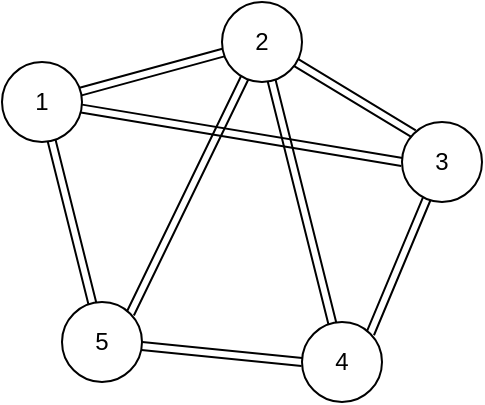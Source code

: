<mxfile version="14.6.13" type="github">
  <diagram id="hP3M8UQwhH67DL2NZuK3" name="Page-1">
    <mxGraphModel dx="1360" dy="802" grid="1" gridSize="10" guides="1" tooltips="1" connect="1" arrows="1" fold="1" page="1" pageScale="1" pageWidth="827" pageHeight="1169" math="0" shadow="0">
      <root>
        <mxCell id="0" />
        <mxCell id="1" parent="0" />
        <mxCell id="kVSxuEm7p_0hjjXKqfVs-6" style="edgeStyle=none;rounded=0;orthogonalLoop=1;jettySize=auto;html=1;shape=link;" edge="1" parent="1" source="kVSxuEm7p_0hjjXKqfVs-1" target="kVSxuEm7p_0hjjXKqfVs-2">
          <mxGeometry relative="1" as="geometry" />
        </mxCell>
        <mxCell id="kVSxuEm7p_0hjjXKqfVs-8" style="edgeStyle=none;shape=link;rounded=0;orthogonalLoop=1;jettySize=auto;html=1;" edge="1" parent="1" source="kVSxuEm7p_0hjjXKqfVs-1" target="kVSxuEm7p_0hjjXKqfVs-5">
          <mxGeometry relative="1" as="geometry" />
        </mxCell>
        <mxCell id="kVSxuEm7p_0hjjXKqfVs-13" style="edgeStyle=none;shape=link;rounded=0;orthogonalLoop=1;jettySize=auto;html=1;entryX=0;entryY=0.5;entryDx=0;entryDy=0;" edge="1" parent="1" source="kVSxuEm7p_0hjjXKqfVs-1" target="kVSxuEm7p_0hjjXKqfVs-3">
          <mxGeometry relative="1" as="geometry" />
        </mxCell>
        <mxCell id="kVSxuEm7p_0hjjXKqfVs-1" value="1" style="ellipse;whiteSpace=wrap;html=1;aspect=fixed;" vertex="1" parent="1">
          <mxGeometry x="160" y="290" width="40" height="40" as="geometry" />
        </mxCell>
        <mxCell id="kVSxuEm7p_0hjjXKqfVs-7" style="edgeStyle=none;shape=link;rounded=0;orthogonalLoop=1;jettySize=auto;html=1;entryX=0;entryY=0;entryDx=0;entryDy=0;" edge="1" parent="1" source="kVSxuEm7p_0hjjXKqfVs-2" target="kVSxuEm7p_0hjjXKqfVs-3">
          <mxGeometry relative="1" as="geometry" />
        </mxCell>
        <mxCell id="kVSxuEm7p_0hjjXKqfVs-11" style="edgeStyle=none;shape=link;rounded=0;orthogonalLoop=1;jettySize=auto;html=1;entryX=1;entryY=0;entryDx=0;entryDy=0;" edge="1" parent="1" source="kVSxuEm7p_0hjjXKqfVs-2" target="kVSxuEm7p_0hjjXKqfVs-5">
          <mxGeometry relative="1" as="geometry" />
        </mxCell>
        <mxCell id="kVSxuEm7p_0hjjXKqfVs-12" style="edgeStyle=none;shape=link;rounded=0;orthogonalLoop=1;jettySize=auto;html=1;" edge="1" parent="1" source="kVSxuEm7p_0hjjXKqfVs-2" target="kVSxuEm7p_0hjjXKqfVs-4">
          <mxGeometry relative="1" as="geometry" />
        </mxCell>
        <mxCell id="kVSxuEm7p_0hjjXKqfVs-2" value="2" style="ellipse;whiteSpace=wrap;html=1;aspect=fixed;" vertex="1" parent="1">
          <mxGeometry x="270" y="260" width="40" height="40" as="geometry" />
        </mxCell>
        <mxCell id="kVSxuEm7p_0hjjXKqfVs-10" style="edgeStyle=none;shape=link;rounded=0;orthogonalLoop=1;jettySize=auto;html=1;entryX=1;entryY=0;entryDx=0;entryDy=0;" edge="1" parent="1" source="kVSxuEm7p_0hjjXKqfVs-3" target="kVSxuEm7p_0hjjXKqfVs-4">
          <mxGeometry relative="1" as="geometry" />
        </mxCell>
        <mxCell id="kVSxuEm7p_0hjjXKqfVs-3" value="3" style="ellipse;whiteSpace=wrap;html=1;aspect=fixed;" vertex="1" parent="1">
          <mxGeometry x="360" y="320" width="40" height="40" as="geometry" />
        </mxCell>
        <mxCell id="kVSxuEm7p_0hjjXKqfVs-4" value="4" style="ellipse;whiteSpace=wrap;html=1;aspect=fixed;" vertex="1" parent="1">
          <mxGeometry x="310" y="420" width="40" height="40" as="geometry" />
        </mxCell>
        <mxCell id="kVSxuEm7p_0hjjXKqfVs-9" style="edgeStyle=none;shape=link;rounded=0;orthogonalLoop=1;jettySize=auto;html=1;entryX=0;entryY=0.5;entryDx=0;entryDy=0;" edge="1" parent="1" source="kVSxuEm7p_0hjjXKqfVs-5" target="kVSxuEm7p_0hjjXKqfVs-4">
          <mxGeometry relative="1" as="geometry" />
        </mxCell>
        <mxCell id="kVSxuEm7p_0hjjXKqfVs-5" value="5" style="ellipse;whiteSpace=wrap;html=1;aspect=fixed;" vertex="1" parent="1">
          <mxGeometry x="190" y="410" width="40" height="40" as="geometry" />
        </mxCell>
      </root>
    </mxGraphModel>
  </diagram>
</mxfile>
